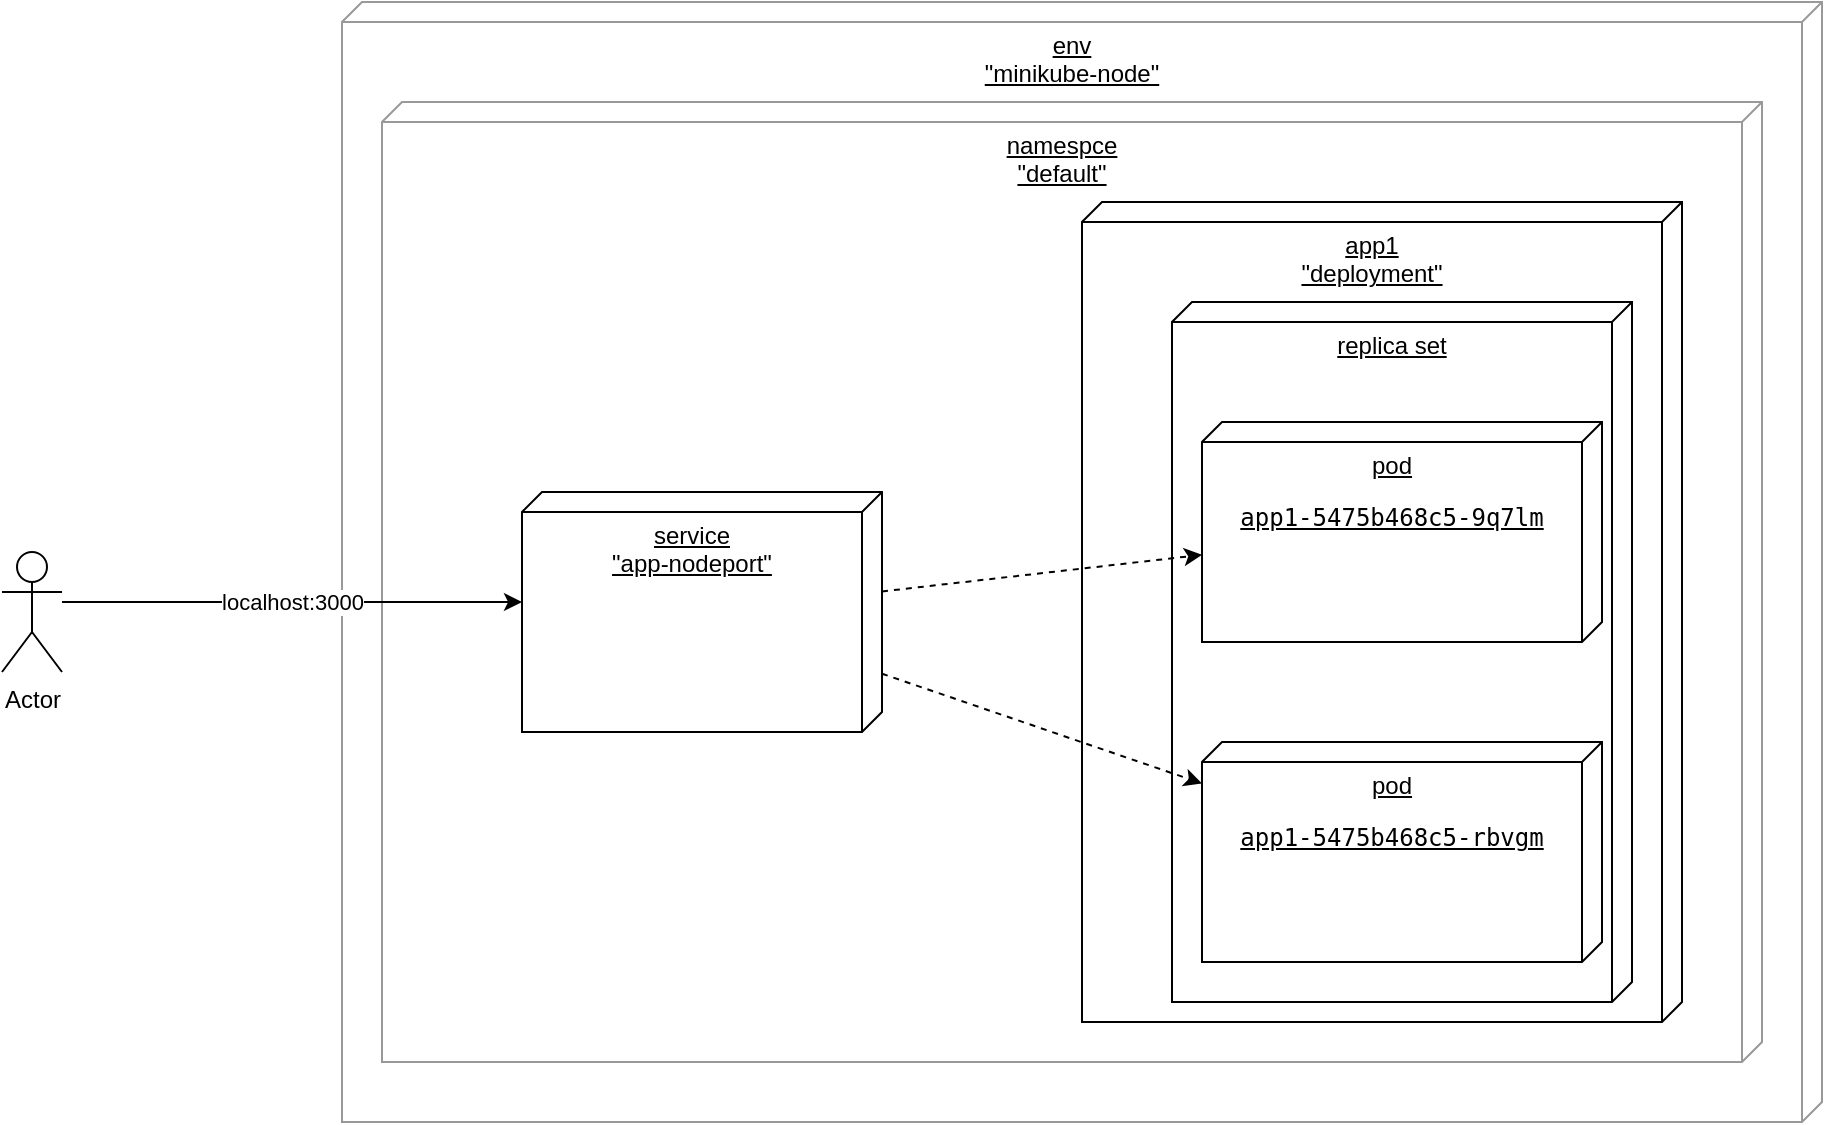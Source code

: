 <mxfile version="22.0.3" type="device">
  <diagram name="Страница — 1" id="fA7D3sdXyef4y8BK_pek">
    <mxGraphModel dx="1718" dy="675" grid="1" gridSize="10" guides="1" tooltips="1" connect="1" arrows="1" fold="1" page="1" pageScale="1" pageWidth="827" pageHeight="1169" math="0" shadow="0">
      <root>
        <mxCell id="0" />
        <mxCell id="1" parent="0" />
        <mxCell id="kwWLvMw_4-D7OwgcWH1--1" value="env&lt;br&gt;&quot;minikube-node&quot;" style="verticalAlign=top;align=center;spacingTop=8;spacingLeft=2;spacingRight=12;shape=cube;size=10;direction=south;fontStyle=4;html=1;whiteSpace=wrap;strokeColor=#999999;" parent="1" vertex="1">
          <mxGeometry x="100" y="150" width="740" height="560" as="geometry" />
        </mxCell>
        <mxCell id="kwWLvMw_4-D7OwgcWH1--2" value="namespce&lt;br&gt;&quot;default&quot;" style="verticalAlign=top;align=center;spacingTop=8;spacingLeft=2;spacingRight=12;shape=cube;size=10;direction=south;fontStyle=4;html=1;whiteSpace=wrap;strokeColor=#999999;" parent="1" vertex="1">
          <mxGeometry x="120" y="200" width="690" height="480" as="geometry" />
        </mxCell>
        <mxCell id="kwWLvMw_4-D7OwgcWH1--3" value="service&lt;br&gt;&quot;app-nodeport&quot;" style="verticalAlign=top;align=center;spacingTop=8;spacingLeft=2;spacingRight=12;shape=cube;size=10;direction=south;fontStyle=4;html=1;whiteSpace=wrap;" parent="1" vertex="1">
          <mxGeometry x="190" y="395" width="180" height="120" as="geometry" />
        </mxCell>
        <mxCell id="kwWLvMw_4-D7OwgcWH1--4" value="app1&lt;br&gt;&quot;deployment&quot;" style="verticalAlign=top;align=center;spacingTop=8;spacingLeft=2;spacingRight=12;shape=cube;size=10;direction=south;fontStyle=4;html=1;whiteSpace=wrap;" parent="1" vertex="1">
          <mxGeometry x="470" y="250" width="300" height="410" as="geometry" />
        </mxCell>
        <mxCell id="kwWLvMw_4-D7OwgcWH1--5" value="replica set&lt;br&gt;" style="verticalAlign=top;align=center;spacingTop=8;spacingLeft=2;spacingRight=12;shape=cube;size=10;direction=south;fontStyle=4;html=1;whiteSpace=wrap;" parent="1" vertex="1">
          <mxGeometry x="515" y="300" width="230" height="350" as="geometry" />
        </mxCell>
        <mxCell id="kwWLvMw_4-D7OwgcWH1--6" value="pod&lt;br&gt;&lt;div style=&quot;&quot;&gt;&lt;pre style=&quot;&quot;&gt;&lt;font face=&quot;JetBrains Mono, monospace&quot;&gt;app1-5475b468c5-rbvgm&lt;br&gt;&lt;/font&gt;&lt;/pre&gt;&lt;/div&gt;" style="verticalAlign=top;align=center;spacingTop=8;spacingLeft=2;spacingRight=12;shape=cube;size=10;direction=south;fontStyle=4;html=1;whiteSpace=wrap;" parent="1" vertex="1">
          <mxGeometry x="530" y="520" width="200" height="110" as="geometry" />
        </mxCell>
        <mxCell id="kwWLvMw_4-D7OwgcWH1--7" value="&lt;span style=&quot;background-color: rgb(255, 255, 255);&quot;&gt;pod&lt;br&gt;&lt;/span&gt;&lt;div style=&quot;&quot;&gt;&lt;pre style=&quot;font-family: &amp;quot;JetBrains Mono&amp;quot;, monospace;&quot;&gt;&lt;span style=&quot;background-color: rgb(255, 255, 255);&quot;&gt;app1-5475b468c5-9q7lm&lt;/span&gt;&lt;/pre&gt;&lt;/div&gt;" style="verticalAlign=top;align=center;spacingTop=8;spacingLeft=2;spacingRight=12;shape=cube;size=10;direction=south;fontStyle=4;html=1;whiteSpace=wrap;" parent="1" vertex="1">
          <mxGeometry x="530" y="360" width="200" height="110" as="geometry" />
        </mxCell>
        <mxCell id="kwWLvMw_4-D7OwgcWH1--9" style="rounded=0;orthogonalLoop=1;jettySize=auto;html=1;dashed=1;" parent="1" source="kwWLvMw_4-D7OwgcWH1--3" target="kwWLvMw_4-D7OwgcWH1--7" edge="1">
          <mxGeometry relative="1" as="geometry" />
        </mxCell>
        <mxCell id="kwWLvMw_4-D7OwgcWH1--10" style="rounded=0;orthogonalLoop=1;jettySize=auto;html=1;dashed=1;" parent="1" source="kwWLvMw_4-D7OwgcWH1--3" target="kwWLvMw_4-D7OwgcWH1--6" edge="1">
          <mxGeometry relative="1" as="geometry" />
        </mxCell>
        <mxCell id="tci-Rh7tp59hc8q8Y90O-4" style="edgeStyle=orthogonalEdgeStyle;rounded=0;orthogonalLoop=1;jettySize=auto;html=1;" edge="1" parent="1" source="tci-Rh7tp59hc8q8Y90O-1" target="kwWLvMw_4-D7OwgcWH1--3">
          <mxGeometry relative="1" as="geometry">
            <Array as="points">
              <mxPoint x="90" y="450" />
              <mxPoint x="90" y="450" />
            </Array>
          </mxGeometry>
        </mxCell>
        <mxCell id="tci-Rh7tp59hc8q8Y90O-5" value="localhost:3000" style="edgeLabel;html=1;align=center;verticalAlign=middle;resizable=0;points=[];" vertex="1" connectable="0" parent="tci-Rh7tp59hc8q8Y90O-4">
          <mxGeometry x="0.222" y="-1" relative="1" as="geometry">
            <mxPoint x="-26" y="-1" as="offset" />
          </mxGeometry>
        </mxCell>
        <mxCell id="tci-Rh7tp59hc8q8Y90O-1" value="Actor" style="shape=umlActor;verticalLabelPosition=bottom;verticalAlign=top;html=1;" vertex="1" parent="1">
          <mxGeometry x="-70" y="425" width="30" height="60" as="geometry" />
        </mxCell>
      </root>
    </mxGraphModel>
  </diagram>
</mxfile>
